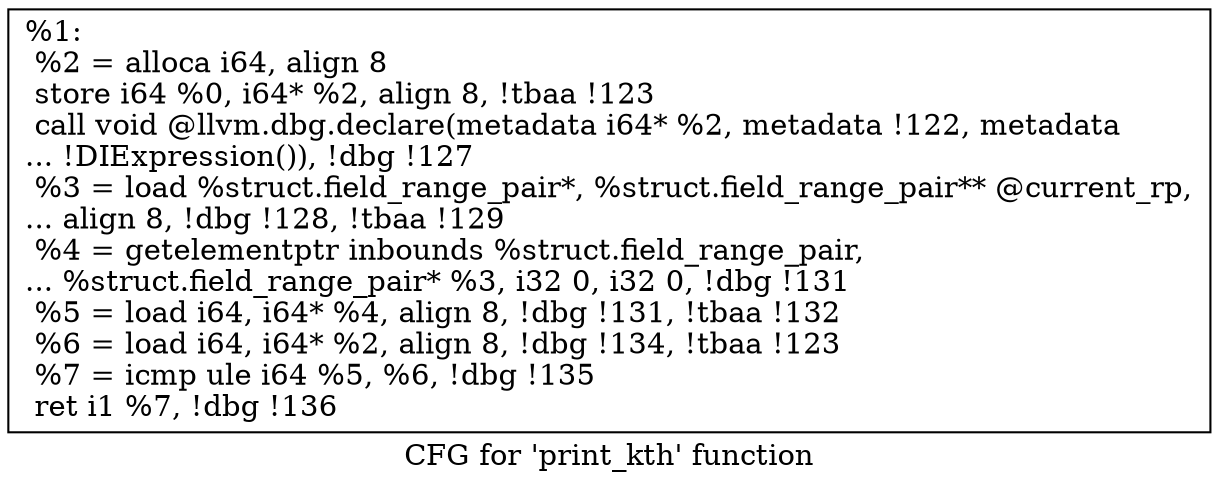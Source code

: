 digraph "CFG for 'print_kth' function" {
	label="CFG for 'print_kth' function";

	Node0x1973420 [shape=record,label="{%1:\l  %2 = alloca i64, align 8\l  store i64 %0, i64* %2, align 8, !tbaa !123\l  call void @llvm.dbg.declare(metadata i64* %2, metadata !122, metadata\l... !DIExpression()), !dbg !127\l  %3 = load %struct.field_range_pair*, %struct.field_range_pair** @current_rp,\l... align 8, !dbg !128, !tbaa !129\l  %4 = getelementptr inbounds %struct.field_range_pair,\l... %struct.field_range_pair* %3, i32 0, i32 0, !dbg !131\l  %5 = load i64, i64* %4, align 8, !dbg !131, !tbaa !132\l  %6 = load i64, i64* %2, align 8, !dbg !134, !tbaa !123\l  %7 = icmp ule i64 %5, %6, !dbg !135\l  ret i1 %7, !dbg !136\l}"];
}
